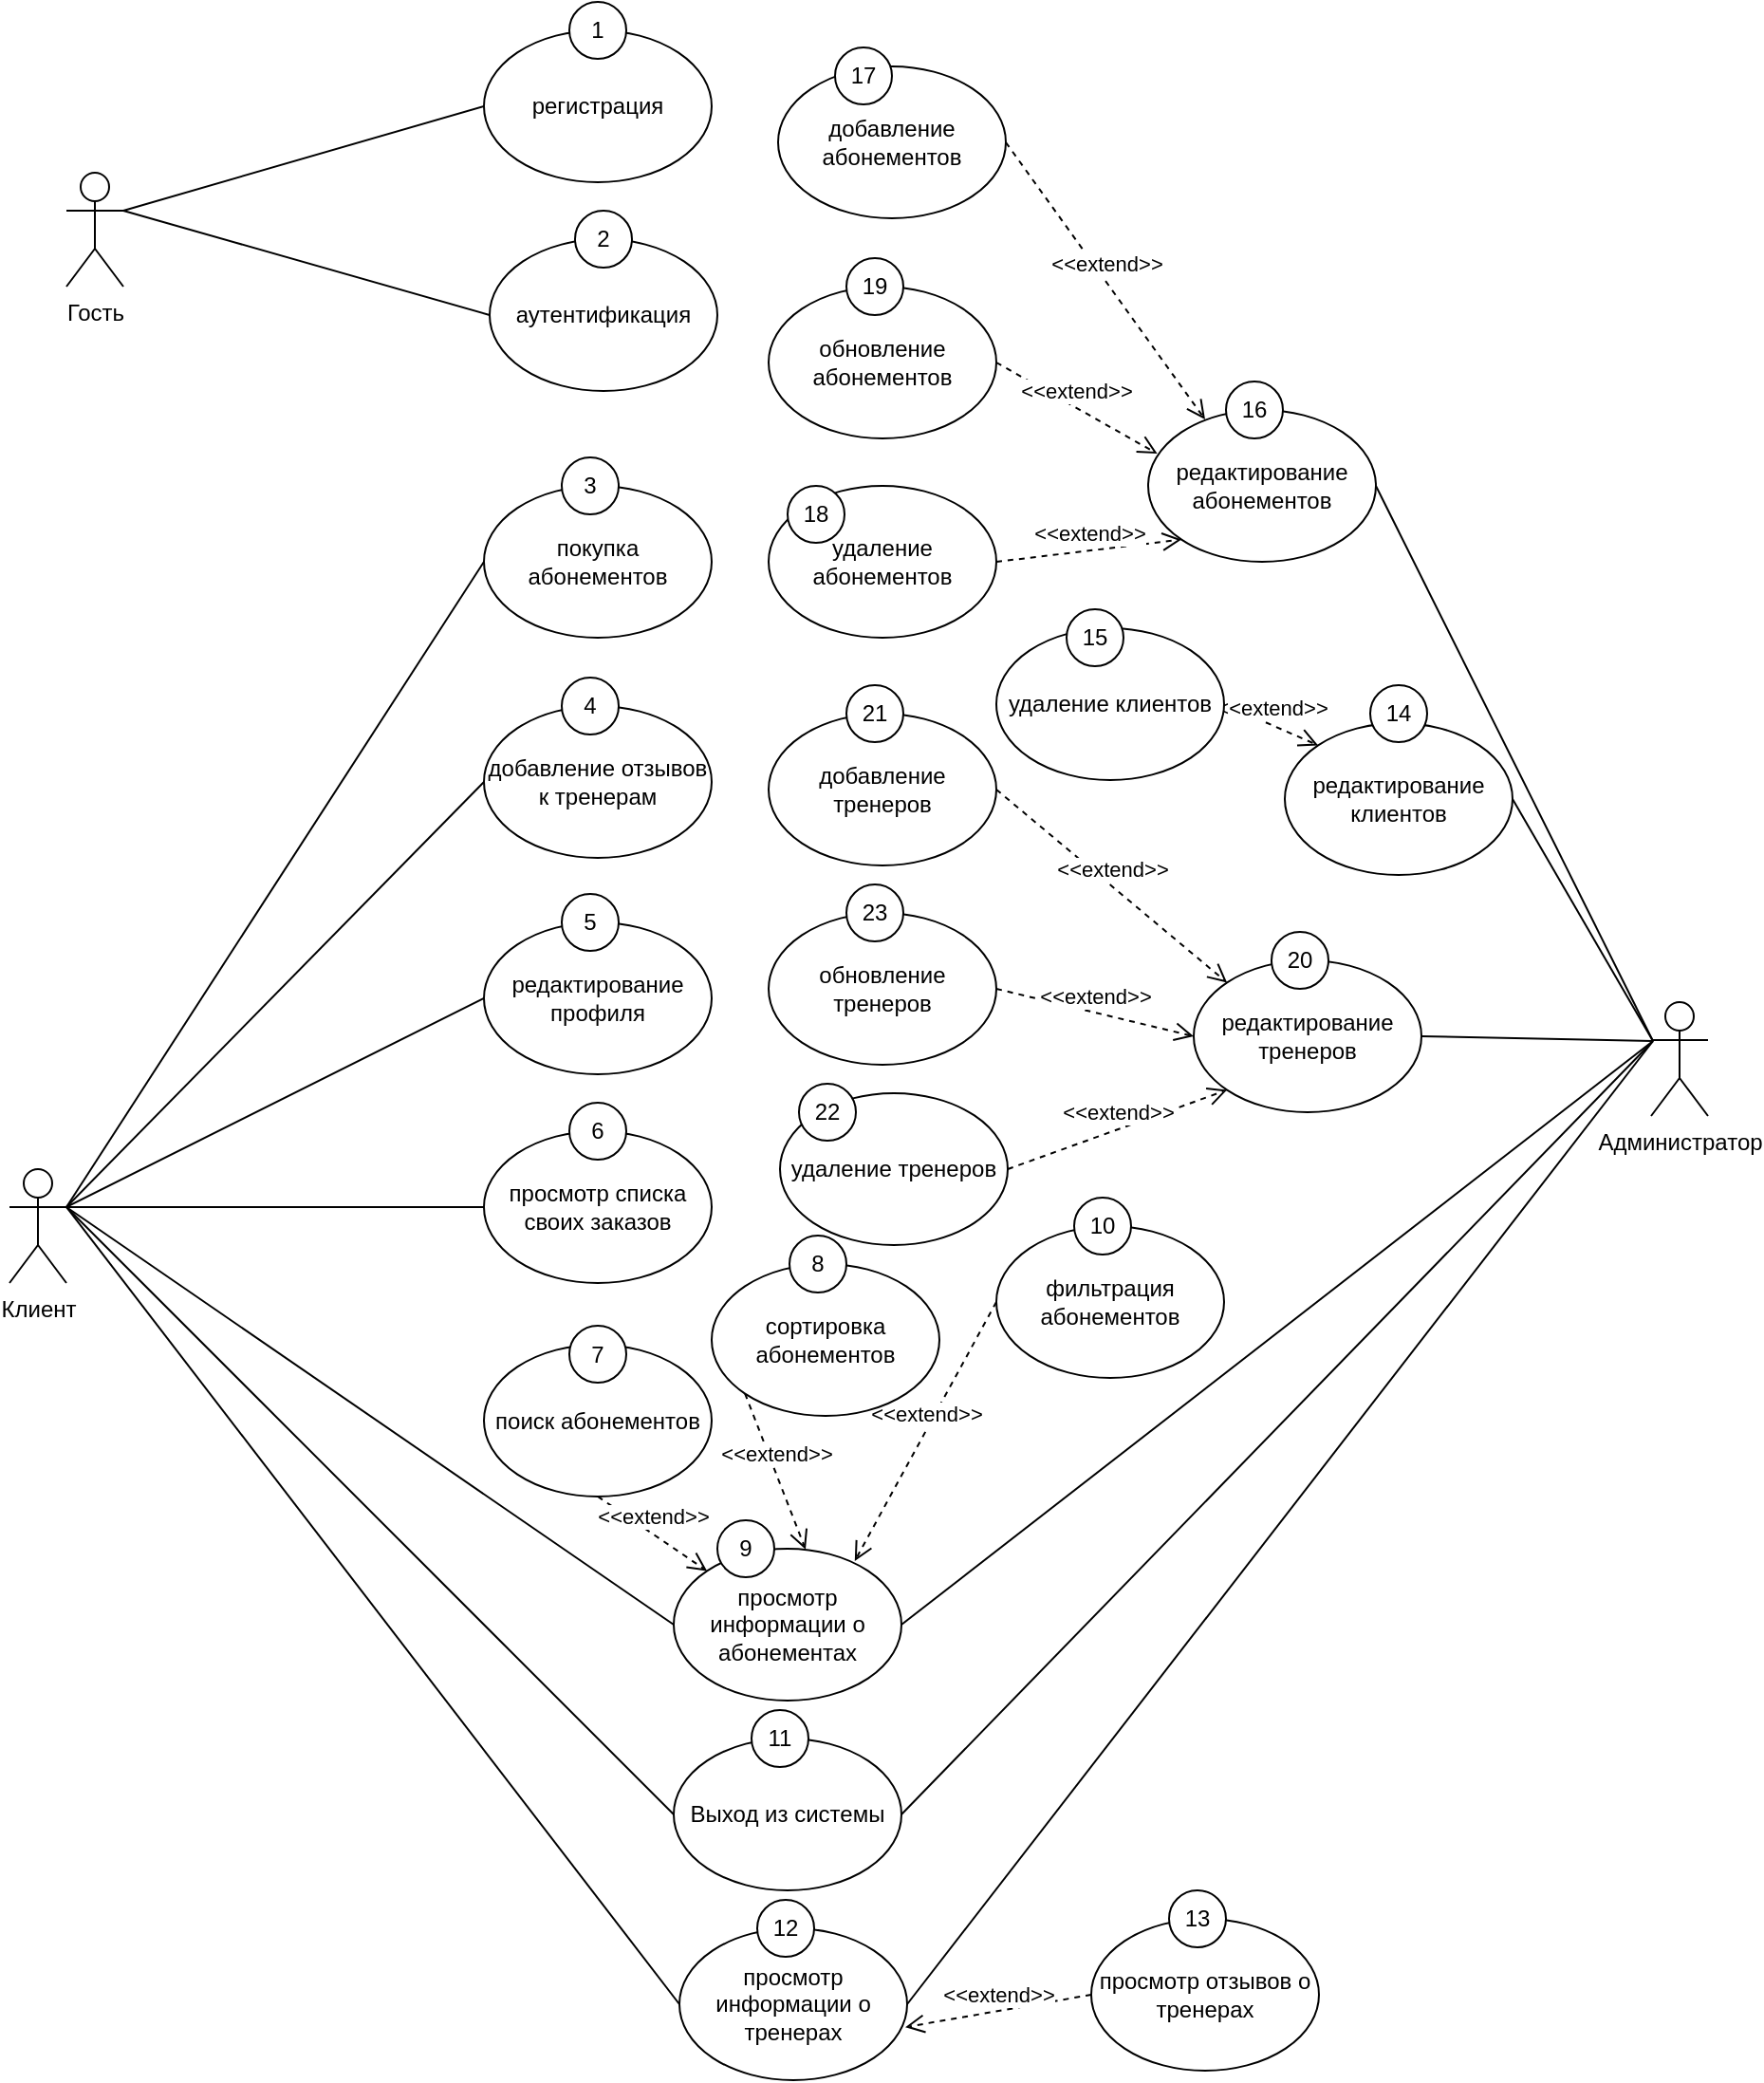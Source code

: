 <mxfile version="26.0.5">
  <diagram id="4JZlmCExkBi3lWqlm5E2" name="Страница — 1">
    <mxGraphModel dx="1737" dy="-224" grid="1" gridSize="10" guides="1" tooltips="1" connect="1" arrows="1" fold="1" page="1" pageScale="1" pageWidth="827" pageHeight="1169" math="0" shadow="0">
      <root>
        <mxCell id="0" />
        <mxCell id="1" parent="0" />
        <mxCell id="hvm-jDke4rjOwN58F3rQ-32" value="" style="group" parent="1" vertex="1" connectable="0">
          <mxGeometry x="863" y="2640" width="120" height="95" as="geometry" />
        </mxCell>
        <mxCell id="hvm-jDke4rjOwN58F3rQ-33" value="просмотр информации о тренерах" style="ellipse;whiteSpace=wrap;html=1;" parent="hvm-jDke4rjOwN58F3rQ-32" vertex="1">
          <mxGeometry y="15" width="120" height="80" as="geometry" />
        </mxCell>
        <mxCell id="hvm-jDke4rjOwN58F3rQ-34" value="12" style="ellipse;whiteSpace=wrap;html=1;aspect=fixed;" parent="hvm-jDke4rjOwN58F3rQ-32" vertex="1">
          <mxGeometry x="41" width="30" height="30" as="geometry" />
        </mxCell>
        <mxCell id="hvm-jDke4rjOwN58F3rQ-35" value="" style="group" parent="1" vertex="1" connectable="0">
          <mxGeometry x="1080" y="2635" width="120" height="95" as="geometry" />
        </mxCell>
        <mxCell id="hvm-jDke4rjOwN58F3rQ-36" value="просмотр отзывов о тренерах" style="ellipse;whiteSpace=wrap;html=1;" parent="hvm-jDke4rjOwN58F3rQ-35" vertex="1">
          <mxGeometry y="15" width="120" height="80" as="geometry" />
        </mxCell>
        <mxCell id="hvm-jDke4rjOwN58F3rQ-37" value="13" style="ellipse;whiteSpace=wrap;html=1;aspect=fixed;" parent="hvm-jDke4rjOwN58F3rQ-35" vertex="1">
          <mxGeometry x="41" width="30" height="30" as="geometry" />
        </mxCell>
        <mxCell id="hvm-jDke4rjOwN58F3rQ-38" value="" style="group" parent="1" vertex="1" connectable="0">
          <mxGeometry x="760" y="2110" width="600" height="300" as="geometry" />
        </mxCell>
        <mxCell id="hvm-jDke4rjOwN58F3rQ-39" value="редактирование профиля" style="ellipse;whiteSpace=wrap;html=1;" parent="hvm-jDke4rjOwN58F3rQ-38" vertex="1">
          <mxGeometry y="15" width="120" height="80" as="geometry" />
        </mxCell>
        <mxCell id="hvm-jDke4rjOwN58F3rQ-40" value="5" style="ellipse;whiteSpace=wrap;html=1;aspect=fixed;" parent="hvm-jDke4rjOwN58F3rQ-38" vertex="1">
          <mxGeometry x="41" width="30" height="30" as="geometry" />
        </mxCell>
        <mxCell id="hvm-jDke4rjOwN58F3rQ-41" value="" style="group" parent="1" vertex="1" connectable="0">
          <mxGeometry x="760" y="1996" width="120" height="95" as="geometry" />
        </mxCell>
        <mxCell id="hvm-jDke4rjOwN58F3rQ-42" value="добавление отзывов к тренерам" style="ellipse;whiteSpace=wrap;html=1;" parent="hvm-jDke4rjOwN58F3rQ-41" vertex="1">
          <mxGeometry y="15" width="120" height="80" as="geometry" />
        </mxCell>
        <mxCell id="hvm-jDke4rjOwN58F3rQ-43" value="4" style="ellipse;whiteSpace=wrap;html=1;aspect=fixed;" parent="hvm-jDke4rjOwN58F3rQ-41" vertex="1">
          <mxGeometry x="41" width="30" height="30" as="geometry" />
        </mxCell>
        <mxCell id="hvm-jDke4rjOwN58F3rQ-54" value="&amp;lt;&amp;lt;extend&amp;gt;&amp;gt;" style="html=1;verticalAlign=bottom;endArrow=open;dashed=1;endSize=8;curved=0;rounded=0;exitX=0;exitY=0.5;exitDx=0;exitDy=0;entryX=0.992;entryY=0.651;entryDx=0;entryDy=0;entryPerimeter=0;" parent="1" source="hvm-jDke4rjOwN58F3rQ-36" target="hvm-jDke4rjOwN58F3rQ-33" edge="1">
          <mxGeometry relative="1" as="geometry">
            <mxPoint x="968" y="2577" as="sourcePoint" />
            <mxPoint x="870" y="2490" as="targetPoint" />
          </mxGeometry>
        </mxCell>
        <mxCell id="bsanHMn8_xwavz5EXtZ8-5" style="rounded=0;orthogonalLoop=1;jettySize=auto;html=1;exitX=1;exitY=0.333;exitDx=0;exitDy=0;exitPerimeter=0;entryX=0;entryY=0.5;entryDx=0;entryDy=0;endArrow=none;endFill=0;" parent="1" source="hvm-jDke4rjOwN58F3rQ-72" target="hvm-jDke4rjOwN58F3rQ-16" edge="1">
          <mxGeometry relative="1" as="geometry">
            <mxPoint x="370" y="2540" as="targetPoint" />
          </mxGeometry>
        </mxCell>
        <mxCell id="bsanHMn8_xwavz5EXtZ8-6" style="rounded=0;orthogonalLoop=1;jettySize=auto;html=1;exitX=1;exitY=0.333;exitDx=0;exitDy=0;exitPerimeter=0;entryX=0;entryY=0.5;entryDx=0;entryDy=0;endArrow=none;endFill=0;" parent="1" source="hvm-jDke4rjOwN58F3rQ-72" target="hvm-jDke4rjOwN58F3rQ-33" edge="1">
          <mxGeometry relative="1" as="geometry" />
        </mxCell>
        <mxCell id="hvm-jDke4rjOwN58F3rQ-72" value="Клиент" style="shape=umlActor;verticalLabelPosition=bottom;verticalAlign=top;html=1;outlineConnect=0;" parent="1" vertex="1">
          <mxGeometry x="510" y="2255" width="30" height="60" as="geometry" />
        </mxCell>
        <mxCell id="bsanHMn8_xwavz5EXtZ8-11" style="rounded=0;orthogonalLoop=1;jettySize=auto;html=1;exitX=0;exitY=0.333;exitDx=0;exitDy=0;exitPerimeter=0;entryX=1;entryY=0.5;entryDx=0;entryDy=0;endArrow=none;endFill=0;" parent="1" target="hvm-jDke4rjOwN58F3rQ-65" edge="1">
          <mxGeometry relative="1" as="geometry">
            <mxPoint x="1376" y="2187.5" as="sourcePoint" />
          </mxGeometry>
        </mxCell>
        <mxCell id="bsanHMn8_xwavz5EXtZ8-12" style="rounded=0;orthogonalLoop=1;jettySize=auto;html=1;exitX=0;exitY=0.333;exitDx=0;exitDy=0;exitPerimeter=0;entryX=1;entryY=0.5;entryDx=0;entryDy=0;endArrow=none;endFill=0;" parent="1" target="hvm-jDke4rjOwN58F3rQ-62" edge="1">
          <mxGeometry relative="1" as="geometry">
            <mxPoint x="1376" y="2187.5" as="sourcePoint" />
          </mxGeometry>
        </mxCell>
        <mxCell id="bsanHMn8_xwavz5EXtZ8-13" style="rounded=0;orthogonalLoop=1;jettySize=auto;html=1;exitX=0;exitY=0.333;exitDx=0;exitDy=0;exitPerimeter=0;entryX=1;entryY=0.5;entryDx=0;entryDy=0;endArrow=none;endFill=0;" parent="1" target="hvm-jDke4rjOwN58F3rQ-59" edge="1">
          <mxGeometry relative="1" as="geometry">
            <mxPoint x="1376" y="2187.5" as="sourcePoint" />
          </mxGeometry>
        </mxCell>
        <mxCell id="bsanHMn8_xwavz5EXtZ8-14" style="rounded=0;orthogonalLoop=1;jettySize=auto;html=1;exitX=0;exitY=0.333;exitDx=0;exitDy=0;exitPerimeter=0;entryX=1;entryY=0.5;entryDx=0;entryDy=0;strokeColor=default;align=center;verticalAlign=middle;fontFamily=Helvetica;fontSize=11;fontColor=default;labelBackgroundColor=default;endArrow=none;endFill=0;" parent="1" target="hvm-jDke4rjOwN58F3rQ-16" edge="1">
          <mxGeometry relative="1" as="geometry">
            <mxPoint x="1376" y="2187.5" as="sourcePoint" />
          </mxGeometry>
        </mxCell>
        <mxCell id="bsanHMn8_xwavz5EXtZ8-15" style="rounded=0;orthogonalLoop=1;jettySize=auto;html=1;exitX=0;exitY=0.333;exitDx=0;exitDy=0;exitPerimeter=0;entryX=1;entryY=0.5;entryDx=0;entryDy=0;endArrow=none;endFill=0;" parent="1" target="hvm-jDke4rjOwN58F3rQ-33" edge="1">
          <mxGeometry relative="1" as="geometry">
            <mxPoint x="1376" y="2187.5" as="sourcePoint" />
          </mxGeometry>
        </mxCell>
        <mxCell id="hvm-jDke4rjOwN58F3rQ-84" value="&amp;lt;&amp;lt;extend&amp;gt;&amp;gt;" style="html=1;verticalAlign=bottom;endArrow=open;dashed=1;endSize=8;curved=0;rounded=0;exitX=0;exitY=0.5;exitDx=0;exitDy=0;entryX=0.795;entryY=0.081;entryDx=0;entryDy=0;entryPerimeter=0;" parent="1" source="hvm-jDke4rjOwN58F3rQ-27" target="hvm-jDke4rjOwN58F3rQ-16" edge="1">
          <mxGeometry relative="1" as="geometry">
            <mxPoint x="1017" y="2510" as="sourcePoint" />
            <mxPoint x="919" y="2528" as="targetPoint" />
          </mxGeometry>
        </mxCell>
        <mxCell id="hvm-jDke4rjOwN58F3rQ-86" value="&amp;lt;&amp;lt;extend&amp;gt;&amp;gt;" style="html=1;verticalAlign=bottom;endArrow=open;dashed=1;endSize=8;curved=0;rounded=0;exitX=0;exitY=1;exitDx=0;exitDy=0;entryX=0.579;entryY=0.005;entryDx=0;entryDy=0;entryPerimeter=0;" parent="1" source="hvm-jDke4rjOwN58F3rQ-24" target="hvm-jDke4rjOwN58F3rQ-16" edge="1">
          <mxGeometry relative="1" as="geometry">
            <mxPoint x="930" y="2410" as="sourcePoint" />
            <mxPoint x="850" y="2410" as="targetPoint" />
          </mxGeometry>
        </mxCell>
        <mxCell id="hvm-jDke4rjOwN58F3rQ-87" value="&amp;lt;&amp;lt;extend&amp;gt;&amp;gt;" style="html=1;verticalAlign=bottom;endArrow=open;dashed=1;endSize=8;curved=0;rounded=0;exitX=0.5;exitY=1;exitDx=0;exitDy=0;entryX=0;entryY=0;entryDx=0;entryDy=0;" parent="1" source="hvm-jDke4rjOwN58F3rQ-88" target="hvm-jDke4rjOwN58F3rQ-16" edge="1">
          <mxGeometry relative="1" as="geometry">
            <mxPoint x="869.0" y="2370" as="sourcePoint" />
            <mxPoint x="813" y="2414" as="targetPoint" />
          </mxGeometry>
        </mxCell>
        <mxCell id="hvm-jDke4rjOwN58F3rQ-90" value="" style="group" parent="1" vertex="1" connectable="0">
          <mxGeometry x="760" y="2337.5" width="120" height="90" as="geometry" />
        </mxCell>
        <mxCell id="hvm-jDke4rjOwN58F3rQ-88" value="поиск абонементов" style="ellipse;whiteSpace=wrap;html=1;" parent="hvm-jDke4rjOwN58F3rQ-90" vertex="1">
          <mxGeometry y="10" width="120" height="80" as="geometry" />
        </mxCell>
        <mxCell id="hvm-jDke4rjOwN58F3rQ-89" value="7" style="ellipse;whiteSpace=wrap;html=1;aspect=fixed;" parent="hvm-jDke4rjOwN58F3rQ-90" vertex="1">
          <mxGeometry x="45" width="30" height="30" as="geometry" />
        </mxCell>
        <mxCell id="hvm-jDke4rjOwN58F3rQ-93" value="" style="group" parent="1" vertex="1" connectable="0">
          <mxGeometry x="760" y="2220" width="120" height="95" as="geometry" />
        </mxCell>
        <mxCell id="hvm-jDke4rjOwN58F3rQ-45" value="просмотр списка своих заказов" style="ellipse;whiteSpace=wrap;html=1;" parent="hvm-jDke4rjOwN58F3rQ-93" vertex="1">
          <mxGeometry y="15" width="120" height="80" as="geometry" />
        </mxCell>
        <mxCell id="hvm-jDke4rjOwN58F3rQ-46" value="6" style="ellipse;whiteSpace=wrap;html=1;aspect=fixed;" parent="hvm-jDke4rjOwN58F3rQ-93" vertex="1">
          <mxGeometry x="45" width="30" height="30" as="geometry" />
        </mxCell>
        <mxCell id="hvm-jDke4rjOwN58F3rQ-95" value="" style="endArrow=none;html=1;rounded=0;exitX=1;exitY=0.333;exitDx=0;exitDy=0;exitPerimeter=0;entryX=0;entryY=0.5;entryDx=0;entryDy=0;" parent="1" source="hvm-jDke4rjOwN58F3rQ-72" target="hvm-jDke4rjOwN58F3rQ-42" edge="1">
          <mxGeometry width="50" height="50" relative="1" as="geometry">
            <mxPoint x="263" y="2397" as="sourcePoint" />
            <mxPoint x="324" y="2310" as="targetPoint" />
          </mxGeometry>
        </mxCell>
        <mxCell id="hvm-jDke4rjOwN58F3rQ-96" value="" style="endArrow=none;html=1;rounded=0;exitX=1;exitY=0.333;exitDx=0;exitDy=0;exitPerimeter=0;entryX=0;entryY=0.5;entryDx=0;entryDy=0;" parent="1" source="hvm-jDke4rjOwN58F3rQ-72" target="hvm-jDke4rjOwN58F3rQ-39" edge="1">
          <mxGeometry width="50" height="50" relative="1" as="geometry">
            <mxPoint x="230" y="2415" as="sourcePoint" />
            <mxPoint x="446" y="2350" as="targetPoint" />
          </mxGeometry>
        </mxCell>
        <mxCell id="hvm-jDke4rjOwN58F3rQ-97" value="" style="endArrow=none;html=1;rounded=0;exitX=1;exitY=0.333;exitDx=0;exitDy=0;exitPerimeter=0;entryX=0;entryY=0.5;entryDx=0;entryDy=0;" parent="1" source="hvm-jDke4rjOwN58F3rQ-72" target="hvm-jDke4rjOwN58F3rQ-45" edge="1">
          <mxGeometry width="50" height="50" relative="1" as="geometry">
            <mxPoint x="240" y="2380" as="sourcePoint" />
            <mxPoint x="473" y="2395" as="targetPoint" />
          </mxGeometry>
        </mxCell>
        <mxCell id="hvm-jDke4rjOwN58F3rQ-1" value="Гость" style="shape=umlActor;verticalLabelPosition=bottom;verticalAlign=top;html=1;outlineConnect=0;" parent="1" vertex="1">
          <mxGeometry x="540" y="1730" width="30" height="60" as="geometry" />
        </mxCell>
        <mxCell id="hvm-jDke4rjOwN58F3rQ-146" value="" style="group" parent="1" vertex="1" connectable="0">
          <mxGeometry x="763" y="1750" width="120" height="95" as="geometry" />
        </mxCell>
        <mxCell id="hvm-jDke4rjOwN58F3rQ-9" value="аутентификация" style="ellipse;whiteSpace=wrap;html=1;" parent="hvm-jDke4rjOwN58F3rQ-146" vertex="1">
          <mxGeometry y="15" width="120" height="80" as="geometry" />
        </mxCell>
        <mxCell id="hvm-jDke4rjOwN58F3rQ-10" value="2" style="ellipse;whiteSpace=wrap;html=1;aspect=fixed;" parent="hvm-jDke4rjOwN58F3rQ-146" vertex="1">
          <mxGeometry x="45" width="30" height="30" as="geometry" />
        </mxCell>
        <mxCell id="hvm-jDke4rjOwN58F3rQ-147" value="" style="endArrow=none;html=1;rounded=0;entryX=1;entryY=0.333;entryDx=0;entryDy=0;entryPerimeter=0;exitX=0;exitY=0.5;exitDx=0;exitDy=0;" parent="1" source="hvm-jDke4rjOwN58F3rQ-3" target="hvm-jDke4rjOwN58F3rQ-1" edge="1">
          <mxGeometry width="50" height="50" relative="1" as="geometry">
            <mxPoint x="660" y="1986" as="sourcePoint" />
            <mxPoint x="710" y="1936" as="targetPoint" />
          </mxGeometry>
        </mxCell>
        <mxCell id="hvm-jDke4rjOwN58F3rQ-149" value="" style="endArrow=none;html=1;rounded=0;entryX=1;entryY=0.333;entryDx=0;entryDy=0;entryPerimeter=0;exitX=0;exitY=0.5;exitDx=0;exitDy=0;" parent="1" source="hvm-jDke4rjOwN58F3rQ-9" target="hvm-jDke4rjOwN58F3rQ-1" edge="1">
          <mxGeometry width="50" height="50" relative="1" as="geometry">
            <mxPoint x="640" y="2016" as="sourcePoint" />
            <mxPoint x="690" y="1966" as="targetPoint" />
          </mxGeometry>
        </mxCell>
        <mxCell id="hvm-jDke4rjOwN58F3rQ-64" value="" style="group;direction=east;flipH=0;flipV=0;" parent="1" vertex="1" connectable="0">
          <mxGeometry x="1134" y="2130" width="120" height="95" as="geometry" />
        </mxCell>
        <mxCell id="hvm-jDke4rjOwN58F3rQ-65" value="редактирование тренеров" style="ellipse;whiteSpace=wrap;html=1;direction=east;" parent="hvm-jDke4rjOwN58F3rQ-64" vertex="1">
          <mxGeometry y="15" width="120" height="80" as="geometry" />
        </mxCell>
        <mxCell id="hvm-jDke4rjOwN58F3rQ-66" value="20" style="ellipse;whiteSpace=wrap;html=1;aspect=fixed;direction=east;" parent="hvm-jDke4rjOwN58F3rQ-64" vertex="1">
          <mxGeometry x="41" width="30" height="30" as="geometry" />
        </mxCell>
        <mxCell id="hvm-jDke4rjOwN58F3rQ-112" value="&amp;lt;&amp;lt;extend&amp;gt;&amp;gt;" style="html=1;verticalAlign=bottom;endArrow=open;dashed=1;endSize=8;curved=0;rounded=0;exitX=1;exitY=0.5;exitDx=0;exitDy=0;entryX=0;entryY=0;entryDx=0;entryDy=0;" parent="1" source="hvm-jDke4rjOwN58F3rQ-107" target="hvm-jDke4rjOwN58F3rQ-59" edge="1">
          <mxGeometry relative="1" as="geometry">
            <mxPoint x="1373" y="2239" as="sourcePoint" />
            <mxPoint x="1307" y="2239" as="targetPoint" />
          </mxGeometry>
        </mxCell>
        <mxCell id="hvm-jDke4rjOwN58F3rQ-123" value="" style="group;direction=east;flipH=0;flipV=0;" parent="1" vertex="1" connectable="0">
          <mxGeometry x="910" y="1775" width="120" height="95" as="geometry" />
        </mxCell>
        <mxCell id="hvm-jDke4rjOwN58F3rQ-124" value="обновление абонементов" style="ellipse;whiteSpace=wrap;html=1;direction=east;" parent="hvm-jDke4rjOwN58F3rQ-123" vertex="1">
          <mxGeometry y="15" width="120" height="80" as="geometry" />
        </mxCell>
        <mxCell id="hvm-jDke4rjOwN58F3rQ-125" value="19" style="ellipse;whiteSpace=wrap;html=1;aspect=fixed;direction=east;" parent="hvm-jDke4rjOwN58F3rQ-123" vertex="1">
          <mxGeometry x="41" width="30" height="30" as="geometry" />
        </mxCell>
        <mxCell id="hvm-jDke4rjOwN58F3rQ-126" value="" style="group;direction=east;flipH=0;flipV=0;" parent="1" vertex="1" connectable="0">
          <mxGeometry x="910" y="1880" width="120" height="95" as="geometry" />
        </mxCell>
        <mxCell id="hvm-jDke4rjOwN58F3rQ-127" value="удаление абонементов" style="ellipse;whiteSpace=wrap;html=1;direction=east;" parent="hvm-jDke4rjOwN58F3rQ-126" vertex="1">
          <mxGeometry y="15" width="120" height="80" as="geometry" />
        </mxCell>
        <mxCell id="hvm-jDke4rjOwN58F3rQ-128" value="18" style="ellipse;whiteSpace=wrap;html=1;aspect=fixed;direction=east;" parent="hvm-jDke4rjOwN58F3rQ-126" vertex="1">
          <mxGeometry x="10" y="15" width="30" height="30" as="geometry" />
        </mxCell>
        <mxCell id="hvm-jDke4rjOwN58F3rQ-133" value="" style="group;direction=east;flipH=0;flipV=0;" parent="1" vertex="1" connectable="0">
          <mxGeometry x="910" y="2000" width="120" height="95" as="geometry" />
        </mxCell>
        <mxCell id="hvm-jDke4rjOwN58F3rQ-134" value="добавление тренеров" style="ellipse;whiteSpace=wrap;html=1;direction=east;" parent="hvm-jDke4rjOwN58F3rQ-133" vertex="1">
          <mxGeometry y="15" width="120" height="80" as="geometry" />
        </mxCell>
        <mxCell id="hvm-jDke4rjOwN58F3rQ-135" value="21" style="ellipse;whiteSpace=wrap;html=1;aspect=fixed;direction=east;" parent="hvm-jDke4rjOwN58F3rQ-133" vertex="1">
          <mxGeometry x="41" width="30" height="30" as="geometry" />
        </mxCell>
        <mxCell id="hvm-jDke4rjOwN58F3rQ-137" value="" style="group;direction=east;flipH=0;flipV=0;" parent="1" vertex="1" connectable="0">
          <mxGeometry x="910" y="2105" width="120" height="95" as="geometry" />
        </mxCell>
        <mxCell id="hvm-jDke4rjOwN58F3rQ-138" value="обновление тренеров" style="ellipse;whiteSpace=wrap;html=1;direction=east;" parent="hvm-jDke4rjOwN58F3rQ-137" vertex="1">
          <mxGeometry y="15" width="120" height="80" as="geometry" />
        </mxCell>
        <mxCell id="hvm-jDke4rjOwN58F3rQ-139" value="23" style="ellipse;whiteSpace=wrap;html=1;aspect=fixed;direction=east;" parent="hvm-jDke4rjOwN58F3rQ-137" vertex="1">
          <mxGeometry x="41" width="30" height="30" as="geometry" />
        </mxCell>
        <mxCell id="hvm-jDke4rjOwN58F3rQ-140" value="" style="group;direction=east;flipH=0;flipV=0;" parent="1" vertex="1" connectable="0">
          <mxGeometry x="916" y="2200" width="120" height="95" as="geometry" />
        </mxCell>
        <mxCell id="hvm-jDke4rjOwN58F3rQ-141" value="удаление тренеров" style="ellipse;whiteSpace=wrap;html=1;direction=east;" parent="hvm-jDke4rjOwN58F3rQ-140" vertex="1">
          <mxGeometry y="15" width="120" height="80" as="geometry" />
        </mxCell>
        <mxCell id="hvm-jDke4rjOwN58F3rQ-142" value="22" style="ellipse;whiteSpace=wrap;html=1;aspect=fixed;direction=east;" parent="hvm-jDke4rjOwN58F3rQ-140" vertex="1">
          <mxGeometry x="10" y="10" width="30" height="30" as="geometry" />
        </mxCell>
        <mxCell id="hvm-jDke4rjOwN58F3rQ-130" value="&amp;lt;&amp;lt;extend&amp;gt;&amp;gt;" style="html=1;verticalAlign=bottom;endArrow=open;dashed=1;endSize=8;curved=0;rounded=0;exitX=1;exitY=0.5;exitDx=0;exitDy=0;entryX=0.25;entryY=0.063;entryDx=0;entryDy=0;entryPerimeter=0;" parent="1" source="hvm-jDke4rjOwN58F3rQ-120" target="hvm-jDke4rjOwN58F3rQ-62" edge="1">
          <mxGeometry relative="1" as="geometry">
            <mxPoint x="867" y="1966.72" as="sourcePoint" />
            <mxPoint x="769.426" y="1775.004" as="targetPoint" />
          </mxGeometry>
        </mxCell>
        <mxCell id="hvm-jDke4rjOwN58F3rQ-131" value="&amp;lt;&amp;lt;extend&amp;gt;&amp;gt;" style="html=1;verticalAlign=bottom;endArrow=open;dashed=1;endSize=8;curved=0;rounded=0;exitX=1;exitY=0.5;exitDx=0;exitDy=0;entryX=0.04;entryY=0.288;entryDx=0;entryDy=0;entryPerimeter=0;" parent="1" source="hvm-jDke4rjOwN58F3rQ-124" target="hvm-jDke4rjOwN58F3rQ-62" edge="1">
          <mxGeometry relative="1" as="geometry">
            <mxPoint x="857.0" y="1845" as="sourcePoint" />
            <mxPoint x="777.0" y="1845" as="targetPoint" />
          </mxGeometry>
        </mxCell>
        <mxCell id="hvm-jDke4rjOwN58F3rQ-132" value="&amp;lt;&amp;lt;extend&amp;gt;&amp;gt;" style="html=1;verticalAlign=bottom;endArrow=open;dashed=1;endSize=8;curved=0;rounded=0;exitX=1;exitY=0.5;exitDx=0;exitDy=0;entryX=0;entryY=1;entryDx=0;entryDy=0;" parent="1" source="hvm-jDke4rjOwN58F3rQ-127" target="hvm-jDke4rjOwN58F3rQ-62" edge="1">
          <mxGeometry relative="1" as="geometry">
            <mxPoint x="908.432" y="1830" as="sourcePoint" />
            <mxPoint x="810.432" y="1750" as="targetPoint" />
          </mxGeometry>
        </mxCell>
        <mxCell id="hvm-jDke4rjOwN58F3rQ-136" value="&amp;lt;&amp;lt;extend&amp;gt;&amp;gt;" style="html=1;verticalAlign=bottom;endArrow=open;dashed=1;endSize=8;curved=0;rounded=0;exitX=1;exitY=0.5;exitDx=0;exitDy=0;entryX=0;entryY=0;entryDx=0;entryDy=0;" parent="1" source="hvm-jDke4rjOwN58F3rQ-134" target="hvm-jDke4rjOwN58F3rQ-65" edge="1">
          <mxGeometry relative="1" as="geometry">
            <mxPoint x="890" y="2025" as="sourcePoint" />
            <mxPoint x="810" y="2025" as="targetPoint" />
          </mxGeometry>
        </mxCell>
        <mxCell id="hvm-jDke4rjOwN58F3rQ-143" value="&amp;lt;&amp;lt;extend&amp;gt;&amp;gt;" style="html=1;verticalAlign=bottom;endArrow=open;dashed=1;endSize=8;curved=0;rounded=0;exitX=1;exitY=0.5;exitDx=0;exitDy=0;entryX=0;entryY=1;entryDx=0;entryDy=0;" parent="1" source="hvm-jDke4rjOwN58F3rQ-141" target="hvm-jDke4rjOwN58F3rQ-65" edge="1">
          <mxGeometry relative="1" as="geometry">
            <mxPoint x="809.432" y="2095" as="sourcePoint" />
            <mxPoint x="809.432" y="2035" as="targetPoint" />
          </mxGeometry>
        </mxCell>
        <mxCell id="hvm-jDke4rjOwN58F3rQ-144" value="&amp;lt;&amp;lt;extend&amp;gt;&amp;gt;" style="html=1;verticalAlign=bottom;endArrow=open;dashed=1;endSize=8;curved=0;rounded=0;exitX=1;exitY=0.5;exitDx=0;exitDy=0;entryX=0;entryY=0.5;entryDx=0;entryDy=0;" parent="1" source="hvm-jDke4rjOwN58F3rQ-138" target="hvm-jDke4rjOwN58F3rQ-65" edge="1">
          <mxGeometry relative="1" as="geometry">
            <mxPoint x="900" y="2055" as="sourcePoint" />
            <mxPoint x="1212" y="2303" as="targetPoint" />
          </mxGeometry>
        </mxCell>
        <mxCell id="hvm-jDke4rjOwN58F3rQ-62" value="редактирование абонементов" style="ellipse;whiteSpace=wrap;html=1;direction=east;" parent="1" vertex="1">
          <mxGeometry x="1110" y="1855" width="120" height="80" as="geometry" />
        </mxCell>
        <mxCell id="hvm-jDke4rjOwN58F3rQ-63" value="16" style="ellipse;whiteSpace=wrap;html=1;aspect=fixed;direction=east;" parent="1" vertex="1">
          <mxGeometry x="1151" y="1840" width="30" height="30" as="geometry" />
        </mxCell>
        <mxCell id="bsanHMn8_xwavz5EXtZ8-8" value="" style="group" parent="1" vertex="1" connectable="0">
          <mxGeometry x="1030" y="1960" width="120" height="90" as="geometry" />
        </mxCell>
        <mxCell id="hvm-jDke4rjOwN58F3rQ-107" value="удаление клиентов" style="ellipse;whiteSpace=wrap;html=1;direction=east;flipH=0;flipV=0;" parent="bsanHMn8_xwavz5EXtZ8-8" vertex="1">
          <mxGeometry y="10" width="120" height="80" as="geometry" />
        </mxCell>
        <mxCell id="hvm-jDke4rjOwN58F3rQ-154" value="15" style="ellipse;whiteSpace=wrap;html=1;aspect=fixed;direction=east;flipH=0;flipV=0;" parent="bsanHMn8_xwavz5EXtZ8-8" vertex="1">
          <mxGeometry x="37" width="30" height="30" as="geometry" />
        </mxCell>
        <mxCell id="bsanHMn8_xwavz5EXtZ8-9" value="" style="group" parent="1" vertex="1" connectable="0">
          <mxGeometry x="1182" y="2000" width="120" height="100" as="geometry" />
        </mxCell>
        <mxCell id="hvm-jDke4rjOwN58F3rQ-59" value="редактирование клиентов" style="ellipse;whiteSpace=wrap;html=1;direction=east;flipH=0;flipV=0;" parent="bsanHMn8_xwavz5EXtZ8-9" vertex="1">
          <mxGeometry y="20" width="120" height="80" as="geometry" />
        </mxCell>
        <mxCell id="hvm-jDke4rjOwN58F3rQ-153" value="14" style="ellipse;whiteSpace=wrap;html=1;aspect=fixed;direction=east;flipH=0;flipV=0;" parent="bsanHMn8_xwavz5EXtZ8-9" vertex="1">
          <mxGeometry x="45" width="30" height="30" as="geometry" />
        </mxCell>
        <mxCell id="bsanHMn8_xwavz5EXtZ8-19" value="" style="group" parent="1" vertex="1" connectable="0">
          <mxGeometry x="915" y="1664" width="120" height="90" as="geometry" />
        </mxCell>
        <mxCell id="hvm-jDke4rjOwN58F3rQ-120" value="добавление абонементов" style="ellipse;whiteSpace=wrap;html=1;direction=east;" parent="bsanHMn8_xwavz5EXtZ8-19" vertex="1">
          <mxGeometry y="10" width="120" height="80" as="geometry" />
        </mxCell>
        <mxCell id="bsanHMn8_xwavz5EXtZ8-18" value="17" style="ellipse;whiteSpace=wrap;html=1;aspect=fixed;direction=east;" parent="bsanHMn8_xwavz5EXtZ8-19" vertex="1">
          <mxGeometry x="30" width="30" height="30" as="geometry" />
        </mxCell>
        <mxCell id="bsanHMn8_xwavz5EXtZ8-22" value="" style="group" parent="1" vertex="1" connectable="0">
          <mxGeometry x="760" y="1640" width="120" height="95" as="geometry" />
        </mxCell>
        <mxCell id="hvm-jDke4rjOwN58F3rQ-3" value="регистрация" style="ellipse;whiteSpace=wrap;html=1;" parent="bsanHMn8_xwavz5EXtZ8-22" vertex="1">
          <mxGeometry y="15" width="120" height="80" as="geometry" />
        </mxCell>
        <mxCell id="hvm-jDke4rjOwN58F3rQ-4" value="1" style="ellipse;whiteSpace=wrap;html=1;aspect=fixed;" parent="bsanHMn8_xwavz5EXtZ8-22" vertex="1">
          <mxGeometry x="45" width="30" height="30" as="geometry" />
        </mxCell>
        <mxCell id="bsanHMn8_xwavz5EXtZ8-23" value="" style="group" parent="1" vertex="1" connectable="0">
          <mxGeometry x="860" y="2540" width="120" height="95" as="geometry" />
        </mxCell>
        <mxCell id="bsanHMn8_xwavz5EXtZ8-24" value="Выход из системы" style="ellipse;whiteSpace=wrap;html=1;" parent="bsanHMn8_xwavz5EXtZ8-23" vertex="1">
          <mxGeometry y="15" width="120" height="80" as="geometry" />
        </mxCell>
        <mxCell id="bsanHMn8_xwavz5EXtZ8-25" value="11" style="ellipse;whiteSpace=wrap;html=1;aspect=fixed;" parent="bsanHMn8_xwavz5EXtZ8-23" vertex="1">
          <mxGeometry x="41" width="30" height="30" as="geometry" />
        </mxCell>
        <mxCell id="bsanHMn8_xwavz5EXtZ8-26" value="" style="endArrow=none;html=1;rounded=0;exitX=1;exitY=0.333;exitDx=0;exitDy=0;exitPerimeter=0;entryX=0;entryY=0.5;entryDx=0;entryDy=0;" parent="1" source="hvm-jDke4rjOwN58F3rQ-72" target="bsanHMn8_xwavz5EXtZ8-24" edge="1">
          <mxGeometry width="50" height="50" relative="1" as="geometry">
            <mxPoint x="480" y="2530" as="sourcePoint" />
            <mxPoint x="530" y="2480" as="targetPoint" />
          </mxGeometry>
        </mxCell>
        <mxCell id="bsanHMn8_xwavz5EXtZ8-27" value="" style="endArrow=none;html=1;rounded=0;entryX=0;entryY=0.333;entryDx=0;entryDy=0;entryPerimeter=0;exitX=1;exitY=0.5;exitDx=0;exitDy=0;" parent="1" source="bsanHMn8_xwavz5EXtZ8-24" edge="1">
          <mxGeometry width="50" height="50" relative="1" as="geometry">
            <mxPoint x="980" y="2600" as="sourcePoint" />
            <mxPoint x="1376" y="2187.5" as="targetPoint" />
          </mxGeometry>
        </mxCell>
        <mxCell id="hvm-jDke4rjOwN58F3rQ-26" value="" style="group" parent="1" vertex="1" connectable="0">
          <mxGeometry x="1030" y="2270" width="120" height="95" as="geometry" />
        </mxCell>
        <mxCell id="hvm-jDke4rjOwN58F3rQ-27" value="фильтрация абонементов" style="ellipse;whiteSpace=wrap;html=1;" parent="hvm-jDke4rjOwN58F3rQ-26" vertex="1">
          <mxGeometry y="15" width="120" height="80" as="geometry" />
        </mxCell>
        <mxCell id="hvm-jDke4rjOwN58F3rQ-28" value="10" style="ellipse;whiteSpace=wrap;html=1;aspect=fixed;" parent="hvm-jDke4rjOwN58F3rQ-26" vertex="1">
          <mxGeometry x="41" width="30" height="30" as="geometry" />
        </mxCell>
        <mxCell id="hvm-jDke4rjOwN58F3rQ-23" value="" style="group" parent="1" vertex="1" connectable="0">
          <mxGeometry x="880" y="2290" width="120" height="95" as="geometry" />
        </mxCell>
        <mxCell id="hvm-jDke4rjOwN58F3rQ-24" value="сортировка абонементов" style="ellipse;whiteSpace=wrap;html=1;" parent="hvm-jDke4rjOwN58F3rQ-23" vertex="1">
          <mxGeometry y="15" width="120" height="80" as="geometry" />
        </mxCell>
        <mxCell id="hvm-jDke4rjOwN58F3rQ-25" value="8" style="ellipse;whiteSpace=wrap;html=1;aspect=fixed;" parent="hvm-jDke4rjOwN58F3rQ-23" vertex="1">
          <mxGeometry x="41" width="30" height="30" as="geometry" />
        </mxCell>
        <mxCell id="hvm-jDke4rjOwN58F3rQ-15" value="" style="group" parent="1" vertex="1" connectable="0">
          <mxGeometry x="860" y="2440" width="120" height="95" as="geometry" />
        </mxCell>
        <mxCell id="hvm-jDke4rjOwN58F3rQ-16" value="просмотр информации о абонементах" style="ellipse;whiteSpace=wrap;html=1;" parent="hvm-jDke4rjOwN58F3rQ-15" vertex="1">
          <mxGeometry y="15" width="120" height="80" as="geometry" />
        </mxCell>
        <mxCell id="hvm-jDke4rjOwN58F3rQ-17" value="9" style="ellipse;whiteSpace=wrap;html=1;aspect=fixed;" parent="hvm-jDke4rjOwN58F3rQ-15" vertex="1">
          <mxGeometry x="23" width="30" height="30" as="geometry" />
        </mxCell>
        <mxCell id="C9mWe7rTJCh-MoRmAu-K-12" value="" style="group" parent="1" vertex="1" connectable="0">
          <mxGeometry x="760" y="1880" width="120" height="95" as="geometry" />
        </mxCell>
        <mxCell id="C9mWe7rTJCh-MoRmAu-K-13" value="покупка абонементов" style="ellipse;whiteSpace=wrap;html=1;" parent="C9mWe7rTJCh-MoRmAu-K-12" vertex="1">
          <mxGeometry y="15" width="120" height="80" as="geometry" />
        </mxCell>
        <mxCell id="C9mWe7rTJCh-MoRmAu-K-14" value="3" style="ellipse;whiteSpace=wrap;html=1;aspect=fixed;" parent="C9mWe7rTJCh-MoRmAu-K-12" vertex="1">
          <mxGeometry x="41" width="30" height="30" as="geometry" />
        </mxCell>
        <mxCell id="C9mWe7rTJCh-MoRmAu-K-15" style="rounded=0;orthogonalLoop=1;jettySize=auto;html=1;exitX=0;exitY=0.5;exitDx=0;exitDy=0;entryX=1;entryY=0.333;entryDx=0;entryDy=0;entryPerimeter=0;endArrow=none;endFill=0;" parent="1" source="C9mWe7rTJCh-MoRmAu-K-13" target="hvm-jDke4rjOwN58F3rQ-72" edge="1">
          <mxGeometry relative="1" as="geometry" />
        </mxCell>
        <mxCell id="C9mWe7rTJCh-MoRmAu-K-16" value="Администратор" style="shape=umlActor;verticalLabelPosition=bottom;verticalAlign=top;html=1;outlineConnect=0;" parent="1" vertex="1">
          <mxGeometry x="1375" y="2167" width="30" height="60" as="geometry" />
        </mxCell>
      </root>
    </mxGraphModel>
  </diagram>
</mxfile>
